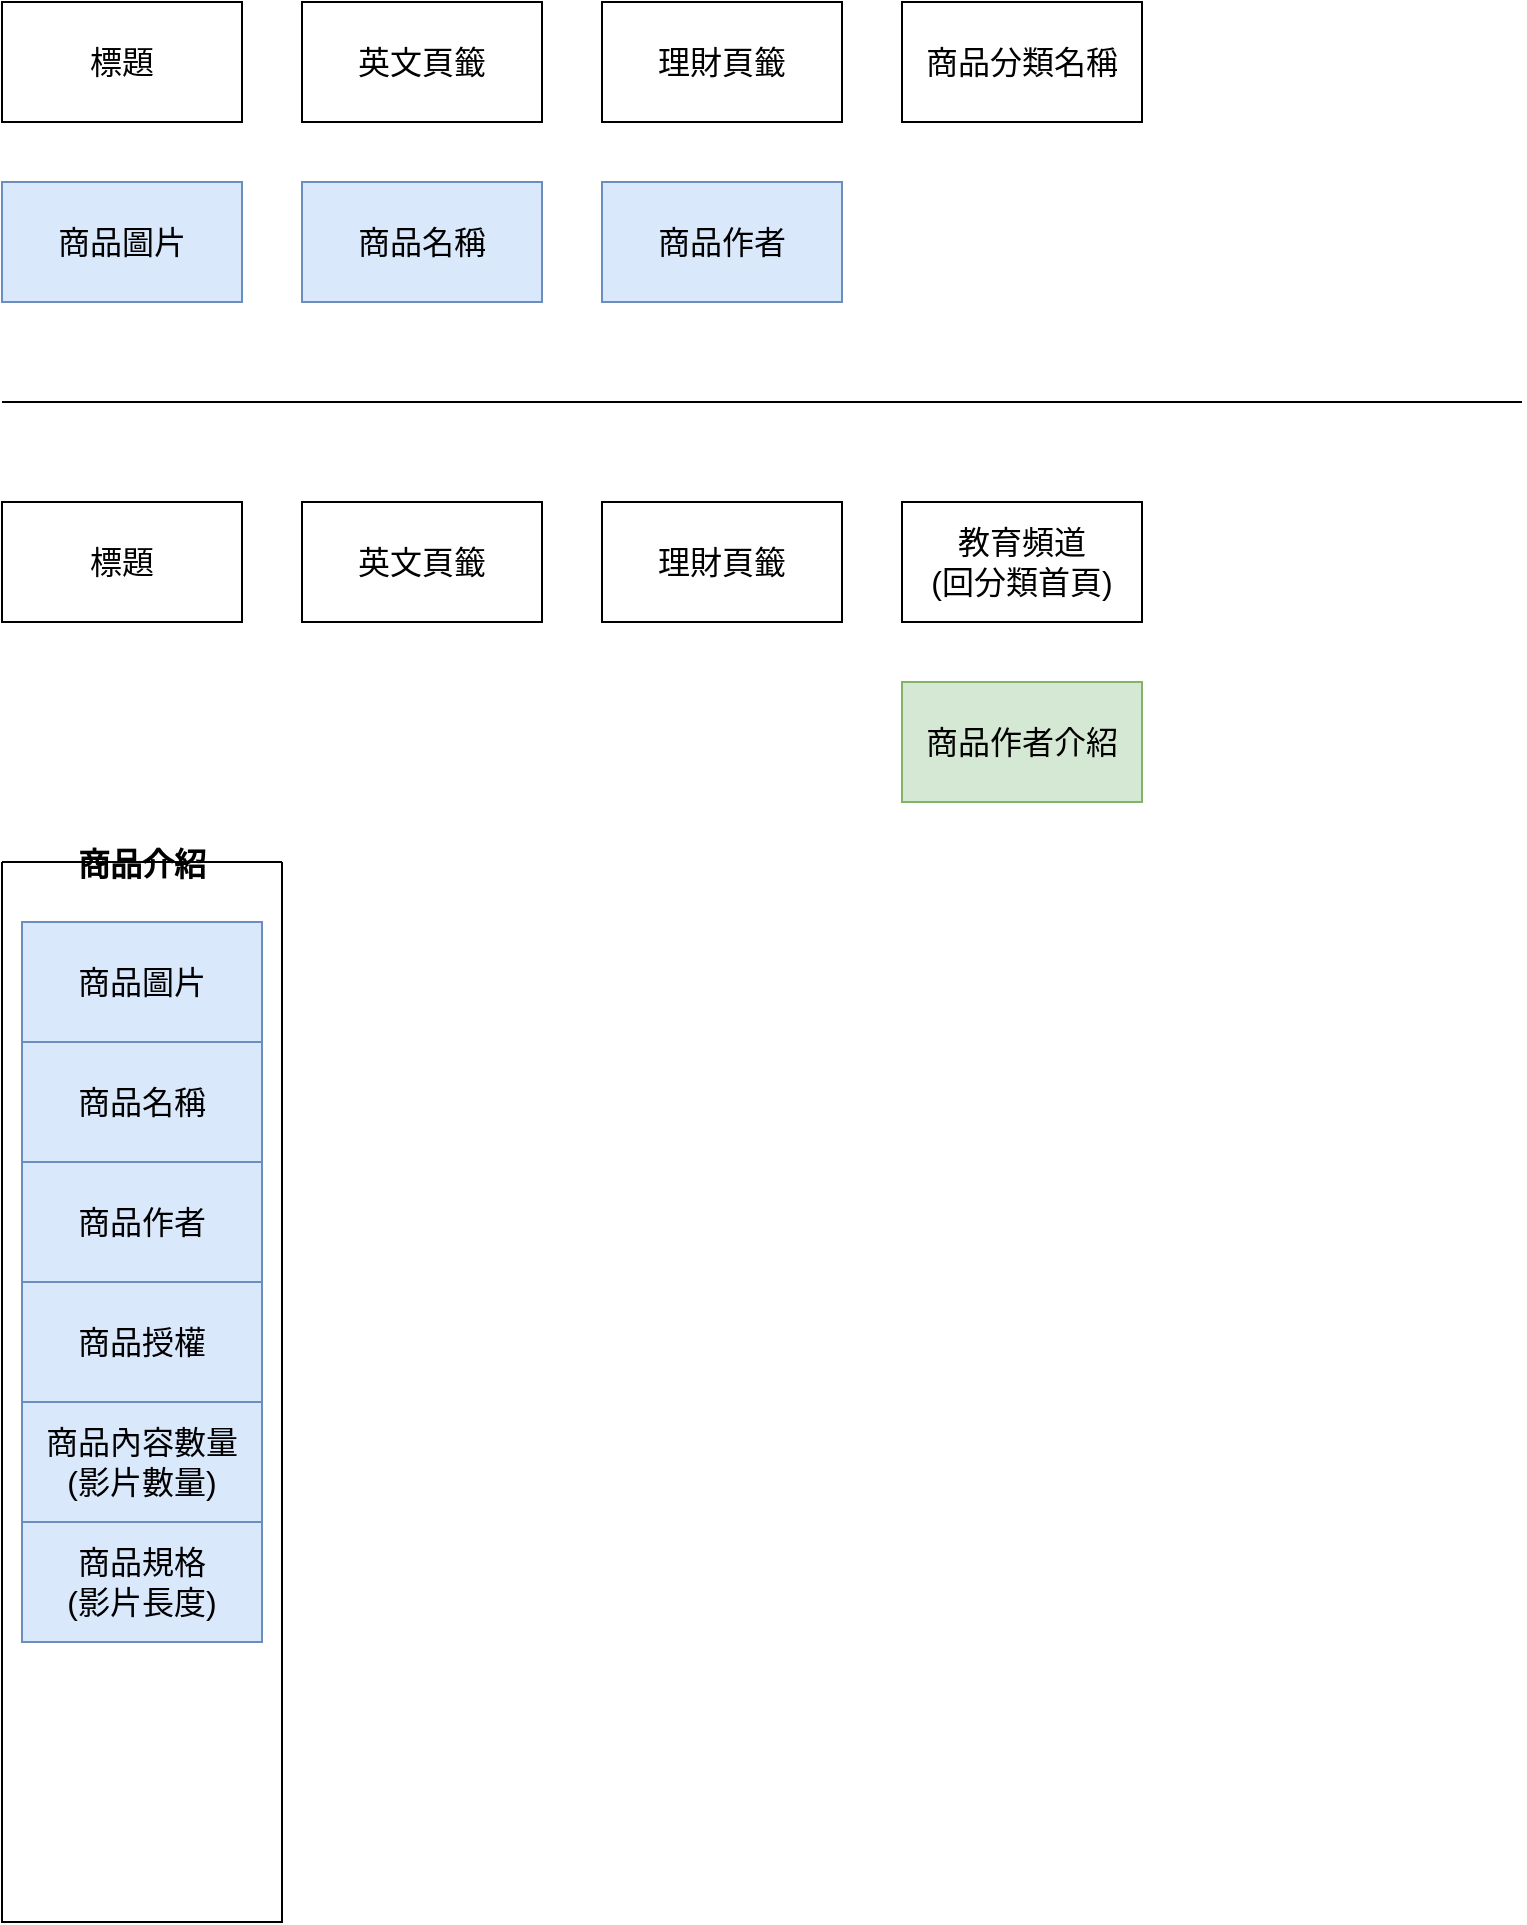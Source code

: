 <mxfile version="15.8.3" type="github">
  <diagram id="-Tf-SAn6svrItmrNyMm4" name="card sorting">
    <mxGraphModel dx="1254" dy="780" grid="1" gridSize="10" guides="1" tooltips="1" connect="1" arrows="1" fold="1" page="1" pageScale="1" pageWidth="827" pageHeight="1169" math="0" shadow="0">
      <root>
        <mxCell id="0" />
        <mxCell id="1" parent="0" />
        <mxCell id="7zqT9z4EXzbm1e6yBOuj-1" value="標題" style="rounded=0;whiteSpace=wrap;html=1;fontSize=16;" vertex="1" parent="1">
          <mxGeometry x="40" y="40" width="120" height="60" as="geometry" />
        </mxCell>
        <mxCell id="7zqT9z4EXzbm1e6yBOuj-2" value="理財頁籤" style="rounded=0;whiteSpace=wrap;html=1;fontSize=16;" vertex="1" parent="1">
          <mxGeometry x="340" y="40" width="120" height="60" as="geometry" />
        </mxCell>
        <mxCell id="7zqT9z4EXzbm1e6yBOuj-3" value="英文頁籤" style="rounded=0;whiteSpace=wrap;html=1;fontSize=16;" vertex="1" parent="1">
          <mxGeometry x="190" y="40" width="120" height="60" as="geometry" />
        </mxCell>
        <mxCell id="7zqT9z4EXzbm1e6yBOuj-4" value="&lt;div&gt;教育頻道&lt;/div&gt;&lt;div&gt;(回分類首頁)&lt;br&gt;&lt;/div&gt;" style="rounded=0;whiteSpace=wrap;html=1;fontSize=16;" vertex="1" parent="1">
          <mxGeometry x="490" y="290" width="120" height="60" as="geometry" />
        </mxCell>
        <mxCell id="7zqT9z4EXzbm1e6yBOuj-6" value="商品分類名稱" style="rounded=0;whiteSpace=wrap;html=1;fontSize=16;" vertex="1" parent="1">
          <mxGeometry x="490" y="40" width="120" height="60" as="geometry" />
        </mxCell>
        <mxCell id="7zqT9z4EXzbm1e6yBOuj-7" value="商品圖片" style="rounded=0;whiteSpace=wrap;html=1;fontSize=16;fillColor=#dae8fc;strokeColor=#6c8ebf;" vertex="1" parent="1">
          <mxGeometry x="40" y="130" width="120" height="60" as="geometry" />
        </mxCell>
        <mxCell id="7zqT9z4EXzbm1e6yBOuj-8" value="商品名稱" style="rounded=0;whiteSpace=wrap;html=1;fontSize=16;fillColor=#dae8fc;strokeColor=#6c8ebf;" vertex="1" parent="1">
          <mxGeometry x="190" y="130" width="120" height="60" as="geometry" />
        </mxCell>
        <mxCell id="7zqT9z4EXzbm1e6yBOuj-9" value="商品作者" style="rounded=0;whiteSpace=wrap;html=1;fontSize=16;fillColor=#dae8fc;strokeColor=#6c8ebf;" vertex="1" parent="1">
          <mxGeometry x="340" y="130" width="120" height="60" as="geometry" />
        </mxCell>
        <mxCell id="7zqT9z4EXzbm1e6yBOuj-10" value="" style="endArrow=none;html=1;rounded=0;fontSize=16;" edge="1" parent="1">
          <mxGeometry width="50" height="50" relative="1" as="geometry">
            <mxPoint x="40" y="240" as="sourcePoint" />
            <mxPoint x="800" y="240" as="targetPoint" />
          </mxGeometry>
        </mxCell>
        <mxCell id="7zqT9z4EXzbm1e6yBOuj-11" value="標題" style="rounded=0;whiteSpace=wrap;html=1;fontSize=16;" vertex="1" parent="1">
          <mxGeometry x="40" y="290" width="120" height="60" as="geometry" />
        </mxCell>
        <mxCell id="7zqT9z4EXzbm1e6yBOuj-12" value="理財頁籤" style="rounded=0;whiteSpace=wrap;html=1;fontSize=16;" vertex="1" parent="1">
          <mxGeometry x="340" y="290" width="120" height="60" as="geometry" />
        </mxCell>
        <mxCell id="7zqT9z4EXzbm1e6yBOuj-13" value="英文頁籤" style="rounded=0;whiteSpace=wrap;html=1;fontSize=16;" vertex="1" parent="1">
          <mxGeometry x="190" y="290" width="120" height="60" as="geometry" />
        </mxCell>
        <mxCell id="7zqT9z4EXzbm1e6yBOuj-17" value="商品作者介紹" style="rounded=0;whiteSpace=wrap;html=1;fontSize=16;fillColor=#d5e8d4;strokeColor=#82b366;" vertex="1" parent="1">
          <mxGeometry x="490" y="380" width="120" height="60" as="geometry" />
        </mxCell>
        <mxCell id="7zqT9z4EXzbm1e6yBOuj-22" value="商品介紹" style="swimlane;startSize=0;fontSize=16;" vertex="1" parent="1">
          <mxGeometry x="40" y="470" width="140" height="530" as="geometry">
            <mxRectangle x="40" y="470" width="100" height="20" as="alternateBounds" />
          </mxGeometry>
        </mxCell>
        <mxCell id="7zqT9z4EXzbm1e6yBOuj-14" value="商品圖片" style="rounded=0;whiteSpace=wrap;html=1;fontSize=16;fillColor=#dae8fc;strokeColor=#6c8ebf;" vertex="1" parent="7zqT9z4EXzbm1e6yBOuj-22">
          <mxGeometry x="10" y="30" width="120" height="60" as="geometry" />
        </mxCell>
        <mxCell id="7zqT9z4EXzbm1e6yBOuj-15" value="商品名稱" style="rounded=0;whiteSpace=wrap;html=1;fontSize=16;fillColor=#dae8fc;strokeColor=#6c8ebf;" vertex="1" parent="7zqT9z4EXzbm1e6yBOuj-22">
          <mxGeometry x="10" y="90" width="120" height="60" as="geometry" />
        </mxCell>
        <mxCell id="7zqT9z4EXzbm1e6yBOuj-16" value="商品作者" style="rounded=0;whiteSpace=wrap;html=1;fontSize=16;fillColor=#dae8fc;strokeColor=#6c8ebf;" vertex="1" parent="7zqT9z4EXzbm1e6yBOuj-22">
          <mxGeometry x="10" y="150" width="120" height="60" as="geometry" />
        </mxCell>
        <mxCell id="7zqT9z4EXzbm1e6yBOuj-23" value="商品授權" style="rounded=0;whiteSpace=wrap;html=1;fontSize=16;fillColor=#dae8fc;strokeColor=#6c8ebf;" vertex="1" parent="7zqT9z4EXzbm1e6yBOuj-22">
          <mxGeometry x="10" y="210" width="120" height="60" as="geometry" />
        </mxCell>
        <mxCell id="7zqT9z4EXzbm1e6yBOuj-24" value="商品內容數量&lt;br&gt;(影片數量)" style="rounded=0;whiteSpace=wrap;html=1;fontSize=16;fillColor=#dae8fc;strokeColor=#6c8ebf;" vertex="1" parent="7zqT9z4EXzbm1e6yBOuj-22">
          <mxGeometry x="10" y="270" width="120" height="60" as="geometry" />
        </mxCell>
        <mxCell id="7zqT9z4EXzbm1e6yBOuj-25" value="&lt;div&gt;商品規格&lt;/div&gt;&lt;div&gt;(影片長度)&lt;br&gt;&lt;/div&gt;" style="rounded=0;whiteSpace=wrap;html=1;fontSize=16;fillColor=#dae8fc;strokeColor=#6c8ebf;" vertex="1" parent="7zqT9z4EXzbm1e6yBOuj-22">
          <mxGeometry x="10" y="330" width="120" height="60" as="geometry" />
        </mxCell>
      </root>
    </mxGraphModel>
  </diagram>
</mxfile>
